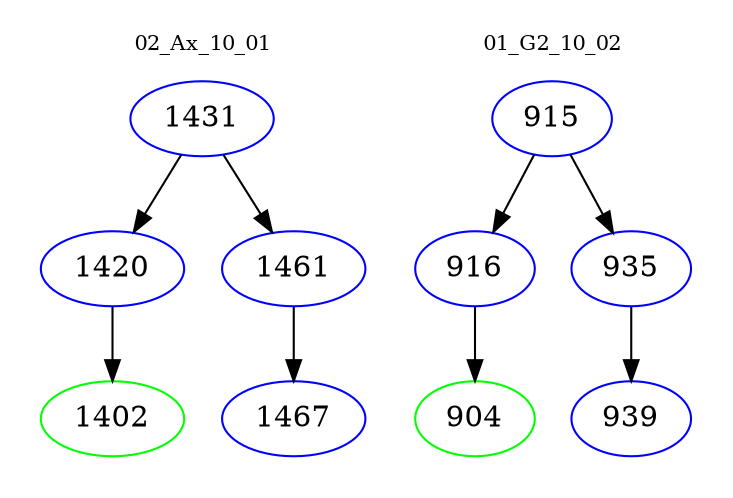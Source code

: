 digraph{
subgraph cluster_0 {
color = white
label = "02_Ax_10_01";
fontsize=10;
T0_1431 [label="1431", color="blue"]
T0_1431 -> T0_1420 [color="black"]
T0_1420 [label="1420", color="blue"]
T0_1420 -> T0_1402 [color="black"]
T0_1402 [label="1402", color="green"]
T0_1431 -> T0_1461 [color="black"]
T0_1461 [label="1461", color="blue"]
T0_1461 -> T0_1467 [color="black"]
T0_1467 [label="1467", color="blue"]
}
subgraph cluster_1 {
color = white
label = "01_G2_10_02";
fontsize=10;
T1_915 [label="915", color="blue"]
T1_915 -> T1_916 [color="black"]
T1_916 [label="916", color="blue"]
T1_916 -> T1_904 [color="black"]
T1_904 [label="904", color="green"]
T1_915 -> T1_935 [color="black"]
T1_935 [label="935", color="blue"]
T1_935 -> T1_939 [color="black"]
T1_939 [label="939", color="blue"]
}
}
